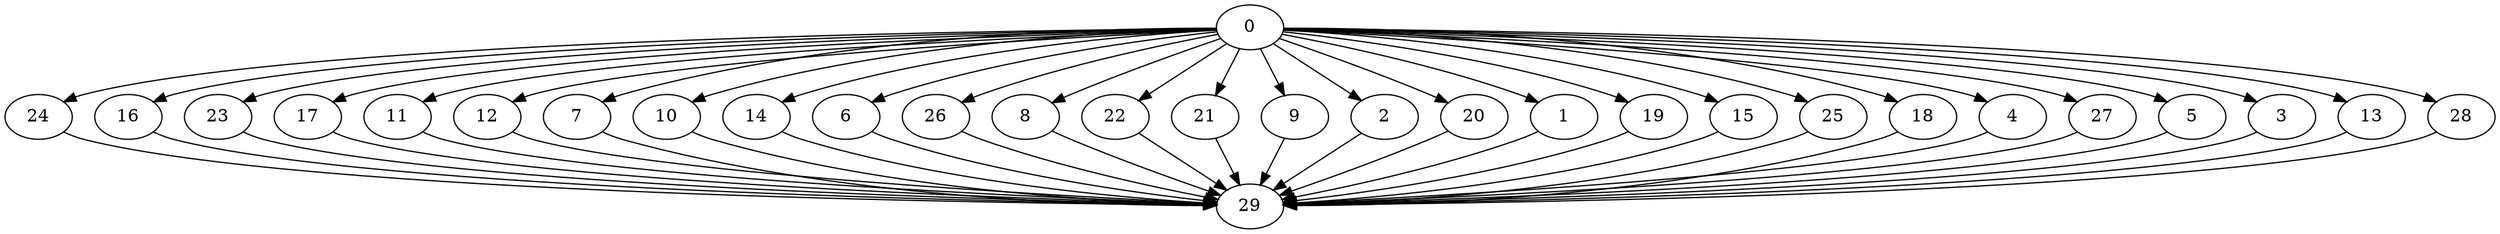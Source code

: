 digraph "Fork_Join_Nodes_30_CCR_0.10_WeightType_Random_GB" {
	graph ["Duplicate states"=0,
		GraphType=F_J,
		"Max states in OPEN"=0,
		Modes="120000ms; topo-ordered tasks, ; Pruning: task equivalence, fixed order ready list, ; F-value: ; Optimisation: best schedule length (\
SL) optimisation on equal, ",
		NumberOfTasks=30,
		"Pruned using list schedule length"=3658004,
		"States removed from OPEN"=0,
		TargetSystem="Homogeneous-16",
		"Time to schedule (ms)"=1488,
		"Total idle time"=2656,
		"Total schedule length"=532,
		"Total sequential time"=3325,
		"Total states created"=4206005
	];
	0	["Finish time"=171,
		Processor=0,
		"Start time"=0,
		Weight=171];
	24	["Finish time"=364,
		Processor=1,
		"Start time"=174,
		Weight=190];
	0 -> 24	[Weight=3];
	16	["Finish time"=371,
		Processor=2,
		"Start time"=181,
		Weight=190];
	0 -> 16	[Weight=10];
	23	["Finish time"=349,
		Processor=3,
		"Start time"=178,
		Weight=171];
	0 -> 23	[Weight=7];
	17	["Finish time"=346,
		Processor=4,
		"Start time"=175,
		Weight=171];
	0 -> 17	[Weight=4];
	11	["Finish time"=370,
		Processor=5,
		"Start time"=218,
		Weight=152];
	0 -> 11	[Weight=9];
	12	["Finish time"=323,
		Processor=0,
		"Start time"=171,
		Weight=152];
	0 -> 12	[Weight=2];
	7	["Finish time"=310,
		Processor=6,
		"Start time"=177,
		Weight=133];
	0 -> 7	[Weight=6];
	10	["Finish time"=368,
		Processor=7,
		"Start time"=235,
		Weight=133];
	0 -> 10	[Weight=6];
	14	["Finish time"=365,
		Processor=8,
		"Start time"=232,
		Weight=133];
	0 -> 14	[Weight=4];
	6	["Finish time"=350,
		Processor=9,
		"Start time"=236,
		Weight=114];
	0 -> 6	[Weight=10];
	26	["Finish time"=292,
		Processor=10,
		"Start time"=178,
		Weight=114];
	0 -> 26	[Weight=7];
	8	["Finish time"=291,
		Processor=11,
		"Start time"=177,
		Weight=114];
	0 -> 8	[Weight=6];
	22	["Finish time"=370,
		Processor=12,
		"Start time"=256,
		Weight=114];
	0 -> 22	[Weight=2];
	21	["Finish time"=363,
		Processor=13,
		"Start time"=249,
		Weight=114];
	0 -> 21	[Weight=5];
	9	["Finish time"=271,
		Processor=14,
		"Start time"=176,
		Weight=95];
	0 -> 9	[Weight=5];
	2	["Finish time"=366,
		Processor=14,
		"Start time"=271,
		Weight=95];
	0 -> 2	[Weight=10];
	20	["Finish time"=270,
		Processor=15,
		"Start time"=175,
		Weight=95];
	0 -> 20	[Weight=4];
	1	["Finish time"=365,
		Processor=15,
		"Start time"=270,
		Weight=95];
	0 -> 1	[Weight=6];
	19	["Finish time"=249,
		Processor=13,
		"Start time"=173,
		Weight=76];
	0 -> 19	[Weight=2];
	15	["Finish time"=367,
		Processor=11,
		"Start time"=291,
		Weight=76];
	0 -> 15	[Weight=9];
	25	["Finish time"=256,
		Processor=12,
		"Start time"=180,
		Weight=76];
	0 -> 25	[Weight=9];
	18	["Finish time"=368,
		Processor=10,
		"Start time"=292,
		Weight=76];
	0 -> 18	[Weight=8];
	4	["Finish time"=236,
		Processor=9,
		"Start time"=179,
		Weight=57];
	0 -> 4	[Weight=8];
	27	["Finish time"=232,
		Processor=8,
		"Start time"=175,
		Weight=57];
	0 -> 27	[Weight=4];
	5	["Finish time"=235,
		Processor=7,
		"Start time"=178,
		Weight=57];
	0 -> 5	[Weight=7];
	3	["Finish time"=367,
		Processor=6,
		"Start time"=310,
		Weight=57];
	0 -> 3	[Weight=4];
	13	["Finish time"=380,
		Processor=0,
		"Start time"=323,
		Weight=57];
	0 -> 13	[Weight=9];
	28	["Finish time"=218,
		Processor=5,
		"Start time"=180,
		Weight=38];
	0 -> 28	[Weight=9];
	29	["Finish time"=532,
		Processor=0,
		"Start time"=380,
		Weight=152];
	24 -> 29	[Weight=10];
	16 -> 29	[Weight=4];
	23 -> 29	[Weight=6];
	17 -> 29	[Weight=5];
	11 -> 29	[Weight=2];
	12 -> 29	[Weight=2];
	7 -> 29	[Weight=10];
	10 -> 29	[Weight=3];
	14 -> 29	[Weight=3];
	6 -> 29	[Weight=9];
	26 -> 29	[Weight=9];
	8 -> 29	[Weight=7];
	22 -> 29	[Weight=5];
	21 -> 29	[Weight=3];
	9 -> 29	[Weight=7];
	2 -> 29	[Weight=6];
	20 -> 29	[Weight=6];
	1 -> 29	[Weight=5];
	19 -> 29	[Weight=8];
	15 -> 29	[Weight=6];
	25 -> 29	[Weight=6];
	18 -> 29	[Weight=2];
	4 -> 29	[Weight=10];
	27 -> 29	[Weight=6];
	5 -> 29	[Weight=4];
	3 -> 29	[Weight=2];
	13 -> 29	[Weight=2];
	28 -> 29	[Weight=9];
}
